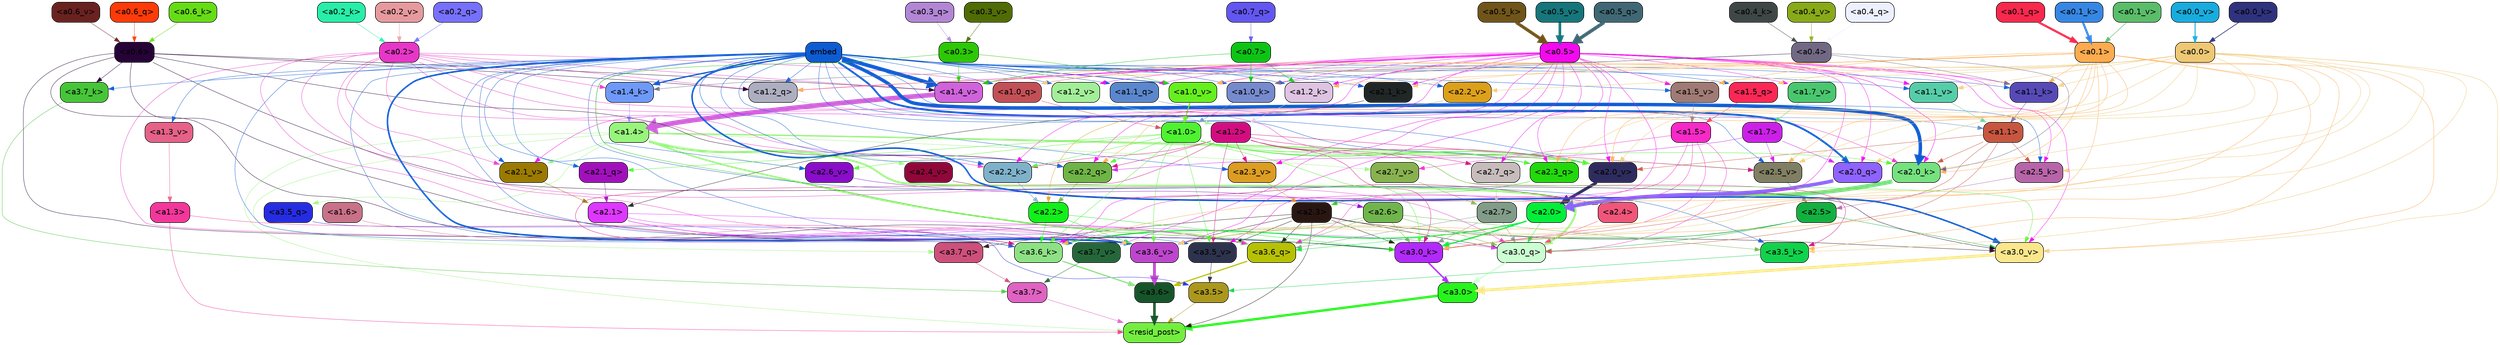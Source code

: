 strict digraph "" {
	graph [bgcolor=transparent,
		layout=dot,
		overlap=false,
		splines=true
	];
	"<a3.7>"	[color=black,
		fillcolor="#e062c2",
		fontname=Helvetica,
		shape=box,
		style="filled, rounded"];
	"<resid_post>"	[color=black,
		fillcolor="#73ee40",
		fontname=Helvetica,
		shape=box,
		style="filled, rounded"];
	"<a3.7>" -> "<resid_post>"	[color="#e062c2",
		penwidth=0.6239100098609924];
	"<a3.6>"	[color=black,
		fillcolor="#165429",
		fontname=Helvetica,
		shape=box,
		style="filled, rounded"];
	"<a3.6>" -> "<resid_post>"	[color="#165429",
		penwidth=4.569062113761902];
	"<a3.5>"	[color=black,
		fillcolor="#ab971d",
		fontname=Helvetica,
		shape=box,
		style="filled, rounded"];
	"<a3.5>" -> "<resid_post>"	[color="#ab971d",
		penwidth=0.6];
	"<a3.0>"	[color=black,
		fillcolor="#28f41d",
		fontname=Helvetica,
		shape=box,
		style="filled, rounded"];
	"<a3.0>" -> "<resid_post>"	[color="#28f41d",
		penwidth=4.283544182777405];
	"<a2.3>"	[color=black,
		fillcolor="#281613",
		fontname=Helvetica,
		shape=box,
		style="filled, rounded"];
	"<a2.3>" -> "<resid_post>"	[color="#281613",
		penwidth=0.6];
	"<a3.7_q>"	[color=black,
		fillcolor="#cd507b",
		fontname=Helvetica,
		shape=box,
		style="filled, rounded"];
	"<a2.3>" -> "<a3.7_q>"	[color="#281613",
		penwidth=0.6];
	"<a3.6_q>"	[color=black,
		fillcolor="#b6c104",
		fontname=Helvetica,
		shape=box,
		style="filled, rounded"];
	"<a2.3>" -> "<a3.6_q>"	[color="#281613",
		penwidth=0.6];
	"<a3.0_q>"	[color=black,
		fillcolor="#cbfed1",
		fontname=Helvetica,
		shape=box,
		style="filled, rounded"];
	"<a2.3>" -> "<a3.0_q>"	[color="#281613",
		penwidth=0.6];
	"<a3.0_k>"	[color=black,
		fillcolor="#b12afa",
		fontname=Helvetica,
		shape=box,
		style="filled, rounded"];
	"<a2.3>" -> "<a3.0_k>"	[color="#281613",
		penwidth=0.6];
	"<a3.6_v>"	[color=black,
		fillcolor="#bd47cc",
		fontname=Helvetica,
		shape=box,
		style="filled, rounded"];
	"<a2.3>" -> "<a3.6_v>"	[color="#281613",
		penwidth=0.6];
	"<a3.5_v>"	[color=black,
		fillcolor="#2d324d",
		fontname=Helvetica,
		shape=box,
		style="filled, rounded"];
	"<a2.3>" -> "<a3.5_v>"	[color="#281613",
		penwidth=0.6];
	"<a3.0_v>"	[color=black,
		fillcolor="#fae78c",
		fontname=Helvetica,
		shape=box,
		style="filled, rounded"];
	"<a2.3>" -> "<a3.0_v>"	[color="#281613",
		penwidth=0.6];
	"<a1.4>"	[color=black,
		fillcolor="#98f57c",
		fontname=Helvetica,
		shape=box,
		style="filled, rounded"];
	"<a1.4>" -> "<resid_post>"	[color="#98f57c",
		penwidth=0.6];
	"<a1.4>" -> "<a3.7_q>"	[color="#98f57c",
		penwidth=0.6];
	"<a1.4>" -> "<a3.6_q>"	[color="#98f57c",
		penwidth=2.7934007048606873];
	"<a3.5_q>"	[color=black,
		fillcolor="#262ce1",
		fontname=Helvetica,
		shape=box,
		style="filled, rounded"];
	"<a1.4>" -> "<a3.5_q>"	[color="#98f57c",
		penwidth=0.6];
	"<a1.4>" -> "<a3.0_q>"	[color="#98f57c",
		penwidth=3.340754985809326];
	"<a2.3_q>"	[color=black,
		fillcolor="#23d80c",
		fontname=Helvetica,
		shape=box,
		style="filled, rounded"];
	"<a1.4>" -> "<a2.3_q>"	[color="#98f57c",
		penwidth=0.6];
	"<a2.7_v>"	[color=black,
		fillcolor="#88b14f",
		fontname=Helvetica,
		shape=box,
		style="filled, rounded"];
	"<a1.4>" -> "<a2.7_v>"	[color="#98f57c",
		penwidth=0.6];
	"<a2.6_v>"	[color=black,
		fillcolor="#890dca",
		fontname=Helvetica,
		shape=box,
		style="filled, rounded"];
	"<a1.4>" -> "<a2.6_v>"	[color="#98f57c",
		penwidth=0.6];
	"<a2.5_v>"	[color=black,
		fillcolor="#807f63",
		fontname=Helvetica,
		shape=box,
		style="filled, rounded"];
	"<a1.4>" -> "<a2.5_v>"	[color="#98f57c",
		penwidth=0.6];
	"<a2.4_v>"	[color=black,
		fillcolor="#91073a",
		fontname=Helvetica,
		shape=box,
		style="filled, rounded"];
	"<a1.4>" -> "<a2.4_v>"	[color="#98f57c",
		penwidth=0.6];
	"<a2.1_v>"	[color=black,
		fillcolor="#9a7a01",
		fontname=Helvetica,
		shape=box,
		style="filled, rounded"];
	"<a1.4>" -> "<a2.1_v>"	[color="#98f57c",
		penwidth=0.6];
	"<a2.0_v>"	[color=black,
		fillcolor="#2e2c5e",
		fontname=Helvetica,
		shape=box,
		style="filled, rounded"];
	"<a1.4>" -> "<a2.0_v>"	[color="#98f57c",
		penwidth=2.268759250640869];
	"<a1.3>"	[color=black,
		fillcolor="#f4379b",
		fontname=Helvetica,
		shape=box,
		style="filled, rounded"];
	"<a1.3>" -> "<resid_post>"	[color="#f4379b",
		penwidth=0.6];
	"<a1.3>" -> "<a3.6_v>"	[color="#f4379b",
		penwidth=0.6];
	"<a3.7_q>" -> "<a3.7>"	[color="#cd507b",
		penwidth=0.6];
	"<a3.6_q>" -> "<a3.6>"	[color="#b6c104",
		penwidth=2.0347584784030914];
	"<a3.5_q>" -> "<a3.5>"	[color="#262ce1",
		penwidth=0.6];
	"<a3.0_q>" -> "<a3.0>"	[color="#cbfed1",
		penwidth=2.8635367155075073];
	"<a3.7_k>"	[color=black,
		fillcolor="#46c538",
		fontname=Helvetica,
		shape=box,
		style="filled, rounded"];
	"<a3.7_k>" -> "<a3.7>"	[color="#46c538",
		penwidth=0.6];
	"<a3.6_k>"	[color=black,
		fillcolor="#8de185",
		fontname=Helvetica,
		shape=box,
		style="filled, rounded"];
	"<a3.6_k>" -> "<a3.6>"	[color="#8de185",
		penwidth=2.1760786175727844];
	"<a3.5_k>"	[color=black,
		fillcolor="#11d24c",
		fontname=Helvetica,
		shape=box,
		style="filled, rounded"];
	"<a3.5_k>" -> "<a3.5>"	[color="#11d24c",
		penwidth=0.6];
	"<a3.0_k>" -> "<a3.0>"	[color="#b12afa",
		penwidth=2.632905662059784];
	"<a3.7_v>"	[color=black,
		fillcolor="#25673a",
		fontname=Helvetica,
		shape=box,
		style="filled, rounded"];
	"<a3.7_v>" -> "<a3.7>"	[color="#25673a",
		penwidth=0.6];
	"<a3.6_v>" -> "<a3.6>"	[color="#bd47cc",
		penwidth=4.981305837631226];
	"<a3.5_v>" -> "<a3.5>"	[color="#2d324d",
		penwidth=0.6];
	"<a3.0_v>" -> "<a3.0>"	[color="#fae78c",
		penwidth=5.168330669403076];
	"<a2.7>"	[color=black,
		fillcolor="#819c88",
		fontname=Helvetica,
		shape=box,
		style="filled, rounded"];
	"<a2.7>" -> "<a3.6_q>"	[color="#819c88",
		penwidth=0.6];
	"<a2.7>" -> "<a3.0_q>"	[color="#819c88",
		penwidth=0.6];
	"<a2.7>" -> "<a3.0_k>"	[color="#819c88",
		penwidth=0.6];
	"<a2.6>"	[color=black,
		fillcolor="#70b54c",
		fontname=Helvetica,
		shape=box,
		style="filled, rounded"];
	"<a2.6>" -> "<a3.6_q>"	[color="#70b54c",
		penwidth=0.6];
	"<a2.6>" -> "<a3.0_q>"	[color="#70b54c",
		penwidth=0.6];
	"<a2.6>" -> "<a3.6_k>"	[color="#70b54c",
		penwidth=0.6];
	"<a2.6>" -> "<a3.5_k>"	[color="#70b54c",
		penwidth=0.6];
	"<a2.6>" -> "<a3.0_k>"	[color="#70b54c",
		penwidth=0.6];
	"<a2.1>"	[color=black,
		fillcolor="#de37ff",
		fontname=Helvetica,
		shape=box,
		style="filled, rounded"];
	"<a2.1>" -> "<a3.6_q>"	[color="#de37ff",
		penwidth=0.6];
	"<a2.1>" -> "<a3.0_q>"	[color="#de37ff",
		penwidth=0.6];
	"<a2.1>" -> "<a3.6_k>"	[color="#de37ff",
		penwidth=0.6];
	"<a2.1>" -> "<a3.0_k>"	[color="#de37ff",
		penwidth=0.6];
	"<a2.1>" -> "<a3.7_v>"	[color="#de37ff",
		penwidth=0.6];
	"<a2.1>" -> "<a3.6_v>"	[color="#de37ff",
		penwidth=0.6];
	"<a2.0>"	[color=black,
		fillcolor="#02ee38",
		fontname=Helvetica,
		shape=box,
		style="filled, rounded"];
	"<a2.0>" -> "<a3.6_q>"	[color="#02ee38",
		penwidth=0.6];
	"<a2.0>" -> "<a3.0_q>"	[color="#02ee38",
		penwidth=0.6];
	"<a2.0>" -> "<a3.6_k>"	[color="#02ee38",
		penwidth=1.6382827460765839];
	"<a2.0>" -> "<a3.0_k>"	[color="#02ee38",
		penwidth=2.161143198609352];
	"<a1.5>"	[color=black,
		fillcolor="#f729c7",
		fontname=Helvetica,
		shape=box,
		style="filled, rounded"];
	"<a1.5>" -> "<a3.6_q>"	[color="#f729c7",
		penwidth=0.6];
	"<a1.5>" -> "<a3.0_q>"	[color="#f729c7",
		penwidth=0.6];
	"<a1.5>" -> "<a3.6_k>"	[color="#f729c7",
		penwidth=0.6];
	"<a1.5>" -> "<a3.0_k>"	[color="#f729c7",
		penwidth=0.6];
	"<a1.5>" -> "<a2.7_v>"	[color="#f729c7",
		penwidth=0.6];
	"<a0.2>"	[color=black,
		fillcolor="#e737c8",
		fontname=Helvetica,
		shape=box,
		style="filled, rounded"];
	"<a0.2>" -> "<a3.6_q>"	[color="#e737c8",
		penwidth=0.6];
	"<a0.2>" -> "<a3.0_q>"	[color="#e737c8",
		penwidth=0.6];
	"<a0.2>" -> "<a3.6_k>"	[color="#e737c8",
		penwidth=0.6];
	"<a0.2>" -> "<a3.0_k>"	[color="#e737c8",
		penwidth=0.6];
	"<a2.2_q>"	[color=black,
		fillcolor="#6fb446",
		fontname=Helvetica,
		shape=box,
		style="filled, rounded"];
	"<a0.2>" -> "<a2.2_q>"	[color="#e737c8",
		penwidth=0.6];
	"<a2.2_k>"	[color=black,
		fillcolor="#7fb2ca",
		fontname=Helvetica,
		shape=box,
		style="filled, rounded"];
	"<a0.2>" -> "<a2.2_k>"	[color="#e737c8",
		penwidth=0.6];
	"<a2.0_k>"	[color=black,
		fillcolor="#76e17f",
		fontname=Helvetica,
		shape=box,
		style="filled, rounded"];
	"<a0.2>" -> "<a2.0_k>"	[color="#e737c8",
		penwidth=0.6];
	"<a0.2>" -> "<a2.1_v>"	[color="#e737c8",
		penwidth=0.6];
	"<a0.2>" -> "<a2.0_v>"	[color="#e737c8",
		penwidth=0.6];
	"<a1.2_q>"	[color=black,
		fillcolor="#aeaec1",
		fontname=Helvetica,
		shape=box,
		style="filled, rounded"];
	"<a0.2>" -> "<a1.2_q>"	[color="#e737c8",
		penwidth=0.6];
	"<a1.0_q>"	[color=black,
		fillcolor="#c25056",
		fontname=Helvetica,
		shape=box,
		style="filled, rounded"];
	"<a0.2>" -> "<a1.0_q>"	[color="#e737c8",
		penwidth=0.6];
	"<a1.4_k>"	[color=black,
		fillcolor="#6e99f9",
		fontname=Helvetica,
		shape=box,
		style="filled, rounded"];
	"<a0.2>" -> "<a1.4_k>"	[color="#e737c8",
		penwidth=0.6];
	"<a1.4_v>"	[color=black,
		fillcolor="#d063dc",
		fontname=Helvetica,
		shape=box,
		style="filled, rounded"];
	"<a0.2>" -> "<a1.4_v>"	[color="#e737c8",
		penwidth=0.6];
	"<a2.5>"	[color=black,
		fillcolor="#12b040",
		fontname=Helvetica,
		shape=box,
		style="filled, rounded"];
	"<a2.5>" -> "<a3.0_q>"	[color="#12b040",
		penwidth=0.6];
	"<a2.5>" -> "<a3.0_k>"	[color="#12b040",
		penwidth=0.6];
	"<a2.5>" -> "<a3.6_v>"	[color="#12b040",
		penwidth=0.6];
	"<a2.5>" -> "<a3.0_v>"	[color="#12b040",
		penwidth=0.6];
	"<a2.4>"	[color=black,
		fillcolor="#f0557a",
		fontname=Helvetica,
		shape=box,
		style="filled, rounded"];
	"<a2.4>" -> "<a3.0_q>"	[color="#f0557a",
		penwidth=0.6];
	"<a1.1>"	[color=black,
		fillcolor="#c75640",
		fontname=Helvetica,
		shape=box,
		style="filled, rounded"];
	"<a1.1>" -> "<a3.0_q>"	[color="#c75640",
		penwidth=0.6];
	"<a1.1>" -> "<a3.0_k>"	[color="#c75640",
		penwidth=0.6];
	"<a2.5_k>"	[color=black,
		fillcolor="#b765a8",
		fontname=Helvetica,
		shape=box,
		style="filled, rounded"];
	"<a1.1>" -> "<a2.5_k>"	[color="#c75640",
		penwidth=0.6];
	"<a1.1>" -> "<a2.0_k>"	[color="#c75640",
		penwidth=0.6];
	"<a1.1>" -> "<a2.0_v>"	[color="#c75640",
		penwidth=0.6];
	"<a0.6>"	[color=black,
		fillcolor="#250337",
		fontname=Helvetica,
		shape=box,
		style="filled, rounded"];
	"<a0.6>" -> "<a3.7_k>"	[color="#250337",
		penwidth=0.6];
	"<a0.6>" -> "<a3.6_k>"	[color="#250337",
		penwidth=0.6];
	"<a0.6>" -> "<a3.0_k>"	[color="#250337",
		penwidth=0.6];
	"<a0.6>" -> "<a3.6_v>"	[color="#250337",
		penwidth=0.6];
	"<a0.6>" -> "<a3.0_v>"	[color="#250337",
		penwidth=0.6];
	"<a0.6>" -> "<a2.2_q>"	[color="#250337",
		penwidth=0.6];
	"<a0.6>" -> "<a1.2_q>"	[color="#250337",
		penwidth=0.6];
	"<a0.6>" -> "<a1.4_v>"	[color="#250337",
		penwidth=0.6];
	embed	[color=black,
		fillcolor="#0e5cd3",
		fontname=Helvetica,
		shape=box,
		style="filled, rounded"];
	embed -> "<a3.7_k>"	[color="#0e5cd3",
		penwidth=0.6];
	embed -> "<a3.6_k>"	[color="#0e5cd3",
		penwidth=0.6];
	embed -> "<a3.5_k>"	[color="#0e5cd3",
		penwidth=0.6];
	embed -> "<a3.0_k>"	[color="#0e5cd3",
		penwidth=0.6];
	embed -> "<a3.7_v>"	[color="#0e5cd3",
		penwidth=0.6];
	embed -> "<a3.6_v>"	[color="#0e5cd3",
		penwidth=2.7825746536254883];
	embed -> "<a3.5_v>"	[color="#0e5cd3",
		penwidth=0.6];
	embed -> "<a3.0_v>"	[color="#0e5cd3",
		penwidth=2.6950180530548096];
	embed -> "<a2.3_q>"	[color="#0e5cd3",
		penwidth=0.6];
	embed -> "<a2.2_q>"	[color="#0e5cd3",
		penwidth=0.6];
	"<a2.1_q>"	[color=black,
		fillcolor="#a210bd",
		fontname=Helvetica,
		shape=box,
		style="filled, rounded"];
	embed -> "<a2.1_q>"	[color="#0e5cd3",
		penwidth=0.6];
	"<a2.0_q>"	[color=black,
		fillcolor="#8e63fe",
		fontname=Helvetica,
		shape=box,
		style="filled, rounded"];
	embed -> "<a2.0_q>"	[color="#0e5cd3",
		penwidth=3.305941343307495];
	embed -> "<a2.5_k>"	[color="#0e5cd3",
		penwidth=0.6];
	embed -> "<a2.2_k>"	[color="#0e5cd3",
		penwidth=0.6698317527770996];
	"<a2.1_k>"	[color=black,
		fillcolor="#212627",
		fontname=Helvetica,
		shape=box,
		style="filled, rounded"];
	embed -> "<a2.1_k>"	[color="#0e5cd3",
		penwidth=0.6];
	embed -> "<a2.0_k>"	[color="#0e5cd3",
		penwidth=6.12570995092392];
	embed -> "<a2.6_v>"	[color="#0e5cd3",
		penwidth=0.6];
	embed -> "<a2.5_v>"	[color="#0e5cd3",
		penwidth=0.6];
	"<a2.3_v>"	[color=black,
		fillcolor="#dc9d22",
		fontname=Helvetica,
		shape=box,
		style="filled, rounded"];
	embed -> "<a2.3_v>"	[color="#0e5cd3",
		penwidth=0.6];
	"<a2.2_v>"	[color=black,
		fillcolor="#dda01b",
		fontname=Helvetica,
		shape=box,
		style="filled, rounded"];
	embed -> "<a2.2_v>"	[color="#0e5cd3",
		penwidth=0.6];
	embed -> "<a2.1_v>"	[color="#0e5cd3",
		penwidth=0.6];
	embed -> "<a2.0_v>"	[color="#0e5cd3",
		penwidth=0.6];
	"<a1.5_q>"	[color=black,
		fillcolor="#fb2856",
		fontname=Helvetica,
		shape=box,
		style="filled, rounded"];
	embed -> "<a1.5_q>"	[color="#0e5cd3",
		penwidth=0.6];
	embed -> "<a1.2_q>"	[color="#0e5cd3",
		penwidth=0.6087074279785156];
	"<a1.1_q>"	[color=black,
		fillcolor="#5a87cd",
		fontname=Helvetica,
		shape=box,
		style="filled, rounded"];
	embed -> "<a1.1_q>"	[color="#0e5cd3",
		penwidth=0.6];
	embed -> "<a1.0_q>"	[color="#0e5cd3",
		penwidth=0.6];
	embed -> "<a1.4_k>"	[color="#0e5cd3",
		penwidth=2.1858973503112793];
	"<a1.2_k>"	[color=black,
		fillcolor="#dec3e2",
		fontname=Helvetica,
		shape=box,
		style="filled, rounded"];
	embed -> "<a1.2_k>"	[color="#0e5cd3",
		penwidth=0.6];
	"<a1.1_k>"	[color=black,
		fillcolor="#574ab7",
		fontname=Helvetica,
		shape=box,
		style="filled, rounded"];
	embed -> "<a1.1_k>"	[color="#0e5cd3",
		penwidth=0.6];
	"<a1.0_k>"	[color=black,
		fillcolor="#768ace",
		fontname=Helvetica,
		shape=box,
		style="filled, rounded"];
	embed -> "<a1.0_k>"	[color="#0e5cd3",
		penwidth=0.6];
	"<a1.5_v>"	[color=black,
		fillcolor="#a07b75",
		fontname=Helvetica,
		shape=box,
		style="filled, rounded"];
	embed -> "<a1.5_v>"	[color="#0e5cd3",
		penwidth=0.6];
	embed -> "<a1.4_v>"	[color="#0e5cd3",
		penwidth=6.590077131986618];
	"<a1.3_v>"	[color=black,
		fillcolor="#e56187",
		fontname=Helvetica,
		shape=box,
		style="filled, rounded"];
	embed -> "<a1.3_v>"	[color="#0e5cd3",
		penwidth=0.6];
	"<a1.2_v>"	[color=black,
		fillcolor="#a3ee99",
		fontname=Helvetica,
		shape=box,
		style="filled, rounded"];
	embed -> "<a1.2_v>"	[color="#0e5cd3",
		penwidth=0.6];
	"<a1.1_v>"	[color=black,
		fillcolor="#56cda9",
		fontname=Helvetica,
		shape=box,
		style="filled, rounded"];
	embed -> "<a1.1_v>"	[color="#0e5cd3",
		penwidth=0.6];
	"<a1.0_v>"	[color=black,
		fillcolor="#66ef1f",
		fontname=Helvetica,
		shape=box,
		style="filled, rounded"];
	embed -> "<a1.0_v>"	[color="#0e5cd3",
		penwidth=1.2076449394226074];
	"<a2.2>"	[color=black,
		fillcolor="#13ef19",
		fontname=Helvetica,
		shape=box,
		style="filled, rounded"];
	"<a2.2>" -> "<a3.6_k>"	[color="#13ef19",
		penwidth=0.6];
	"<a2.2>" -> "<a3.0_k>"	[color="#13ef19",
		penwidth=0.6];
	"<a2.2>" -> "<a3.6_v>"	[color="#13ef19",
		penwidth=0.6];
	"<a1.6>"	[color=black,
		fillcolor="#c87188",
		fontname=Helvetica,
		shape=box,
		style="filled, rounded"];
	"<a1.6>" -> "<a3.6_k>"	[color="#c87188",
		penwidth=0.6];
	"<a1.2>"	[color=black,
		fillcolor="#d30d81",
		fontname=Helvetica,
		shape=box,
		style="filled, rounded"];
	"<a1.2>" -> "<a3.6_k>"	[color="#d30d81",
		penwidth=0.6];
	"<a1.2>" -> "<a3.5_k>"	[color="#d30d81",
		penwidth=0.6];
	"<a1.2>" -> "<a3.0_k>"	[color="#d30d81",
		penwidth=0.6];
	"<a1.2>" -> "<a3.5_v>"	[color="#d30d81",
		penwidth=0.6];
	"<a2.7_q>"	[color=black,
		fillcolor="#c7bcbc",
		fontname=Helvetica,
		shape=box,
		style="filled, rounded"];
	"<a1.2>" -> "<a2.7_q>"	[color="#d30d81",
		penwidth=0.6];
	"<a1.2>" -> "<a2.2_q>"	[color="#d30d81",
		penwidth=0.6];
	"<a1.2>" -> "<a2.2_k>"	[color="#d30d81",
		penwidth=0.6];
	"<a1.2>" -> "<a2.5_v>"	[color="#d30d81",
		penwidth=0.6];
	"<a1.2>" -> "<a2.3_v>"	[color="#d30d81",
		penwidth=0.6];
	"<a1.2>" -> "<a2.0_v>"	[color="#d30d81",
		penwidth=0.6];
	"<a1.0>"	[color=black,
		fillcolor="#4ff231",
		fontname=Helvetica,
		shape=box,
		style="filled, rounded"];
	"<a1.0>" -> "<a3.6_k>"	[color="#4ff231",
		penwidth=0.6];
	"<a1.0>" -> "<a3.0_k>"	[color="#4ff231",
		penwidth=0.6];
	"<a1.0>" -> "<a3.6_v>"	[color="#4ff231",
		penwidth=0.6];
	"<a1.0>" -> "<a3.5_v>"	[color="#4ff231",
		penwidth=0.6];
	"<a1.0>" -> "<a3.0_v>"	[color="#4ff231",
		penwidth=0.6];
	"<a1.0>" -> "<a2.3_q>"	[color="#4ff231",
		penwidth=0.6];
	"<a1.0>" -> "<a2.2_q>"	[color="#4ff231",
		penwidth=0.6];
	"<a1.0>" -> "<a2.1_q>"	[color="#4ff231",
		penwidth=0.6];
	"<a1.0>" -> "<a2.2_k>"	[color="#4ff231",
		penwidth=0.6];
	"<a1.0>" -> "<a2.0_k>"	[color="#4ff231",
		penwidth=0.6];
	"<a1.0>" -> "<a2.6_v>"	[color="#4ff231",
		penwidth=0.6];
	"<a1.0>" -> "<a2.0_v>"	[color="#4ff231",
		penwidth=1.2213096618652344];
	"<a0.5>"	[color=black,
		fillcolor="#f30aee",
		fontname=Helvetica,
		shape=box,
		style="filled, rounded"];
	"<a0.5>" -> "<a3.6_k>"	[color="#f30aee",
		penwidth=0.6];
	"<a0.5>" -> "<a3.7_v>"	[color="#f30aee",
		penwidth=0.6];
	"<a0.5>" -> "<a3.6_v>"	[color="#f30aee",
		penwidth=0.6];
	"<a0.5>" -> "<a3.5_v>"	[color="#f30aee",
		penwidth=0.6];
	"<a0.5>" -> "<a3.0_v>"	[color="#f30aee",
		penwidth=0.6];
	"<a0.5>" -> "<a2.7_q>"	[color="#f30aee",
		penwidth=0.6];
	"<a0.5>" -> "<a2.3_q>"	[color="#f30aee",
		penwidth=0.6];
	"<a0.5>" -> "<a2.2_q>"	[color="#f30aee",
		penwidth=0.6];
	"<a0.5>" -> "<a2.0_q>"	[color="#f30aee",
		penwidth=0.6];
	"<a0.5>" -> "<a2.5_k>"	[color="#f30aee",
		penwidth=0.6];
	"<a0.5>" -> "<a2.2_k>"	[color="#f30aee",
		penwidth=0.6];
	"<a0.5>" -> "<a2.1_k>"	[color="#f30aee",
		penwidth=0.6];
	"<a0.5>" -> "<a2.0_k>"	[color="#f30aee",
		penwidth=0.6900839805603027];
	"<a0.5>" -> "<a2.3_v>"	[color="#f30aee",
		penwidth=0.6];
	"<a0.5>" -> "<a2.1_v>"	[color="#f30aee",
		penwidth=0.6];
	"<a0.5>" -> "<a2.0_v>"	[color="#f30aee",
		penwidth=0.6];
	"<a0.5>" -> "<a1.2_q>"	[color="#f30aee",
		penwidth=0.6];
	"<a0.5>" -> "<a1.1_q>"	[color="#f30aee",
		penwidth=0.6];
	"<a0.5>" -> "<a1.0_q>"	[color="#f30aee",
		penwidth=0.6];
	"<a0.5>" -> "<a1.2_k>"	[color="#f30aee",
		penwidth=0.6];
	"<a0.5>" -> "<a1.1_k>"	[color="#f30aee",
		penwidth=0.6];
	"<a0.5>" -> "<a1.0_k>"	[color="#f30aee",
		penwidth=0.6];
	"<a1.7_v>"	[color=black,
		fillcolor="#49c76f",
		fontname=Helvetica,
		shape=box,
		style="filled, rounded"];
	"<a0.5>" -> "<a1.7_v>"	[color="#f30aee",
		penwidth=0.6];
	"<a0.5>" -> "<a1.5_v>"	[color="#f30aee",
		penwidth=0.6];
	"<a0.5>" -> "<a1.4_v>"	[color="#f30aee",
		penwidth=0.9985027313232422];
	"<a0.5>" -> "<a1.2_v>"	[color="#f30aee",
		penwidth=0.6];
	"<a0.5>" -> "<a1.1_v>"	[color="#f30aee",
		penwidth=0.6];
	"<a0.5>" -> "<a1.0_v>"	[color="#f30aee",
		penwidth=0.6];
	"<a0.1>"	[color=black,
		fillcolor="#fcab4f",
		fontname=Helvetica,
		shape=box,
		style="filled, rounded"];
	"<a0.1>" -> "<a3.6_k>"	[color="#fcab4f",
		penwidth=0.6];
	"<a0.1>" -> "<a3.5_k>"	[color="#fcab4f",
		penwidth=0.6];
	"<a0.1>" -> "<a3.0_k>"	[color="#fcab4f",
		penwidth=0.6];
	"<a0.1>" -> "<a3.6_v>"	[color="#fcab4f",
		penwidth=0.6];
	"<a0.1>" -> "<a3.0_v>"	[color="#fcab4f",
		penwidth=0.6];
	"<a0.1>" -> "<a2.3_q>"	[color="#fcab4f",
		penwidth=0.6];
	"<a0.1>" -> "<a2.2_q>"	[color="#fcab4f",
		penwidth=0.6];
	"<a0.1>" -> "<a2.0_k>"	[color="#fcab4f",
		penwidth=0.6];
	"<a0.1>" -> "<a2.5_v>"	[color="#fcab4f",
		penwidth=0.6];
	"<a0.1>" -> "<a2.0_v>"	[color="#fcab4f",
		penwidth=0.6];
	"<a0.1>" -> "<a1.2_q>"	[color="#fcab4f",
		penwidth=0.6218185424804688];
	"<a0.1>" -> "<a1.2_k>"	[color="#fcab4f",
		penwidth=0.6];
	"<a0.1>" -> "<a1.1_k>"	[color="#fcab4f",
		penwidth=0.6];
	"<a0.1>" -> "<a1.5_v>"	[color="#fcab4f",
		penwidth=0.6];
	"<a0.1>" -> "<a1.4_v>"	[color="#fcab4f",
		penwidth=0.6];
	"<a0.1>" -> "<a1.0_v>"	[color="#fcab4f",
		penwidth=0.6];
	"<a0.0>"	[color=black,
		fillcolor="#eec874",
		fontname=Helvetica,
		shape=box,
		style="filled, rounded"];
	"<a0.0>" -> "<a3.5_k>"	[color="#eec874",
		penwidth=0.6];
	"<a0.0>" -> "<a3.7_v>"	[color="#eec874",
		penwidth=0.6];
	"<a0.0>" -> "<a3.6_v>"	[color="#eec874",
		penwidth=0.6];
	"<a0.0>" -> "<a3.0_v>"	[color="#eec874",
		penwidth=0.6];
	"<a0.0>" -> "<a2.3_q>"	[color="#eec874",
		penwidth=0.6];
	"<a0.0>" -> "<a2.0_q>"	[color="#eec874",
		penwidth=0.6];
	"<a0.0>" -> "<a2.5_k>"	[color="#eec874",
		penwidth=0.6];
	"<a0.0>" -> "<a2.1_k>"	[color="#eec874",
		penwidth=0.6];
	"<a0.0>" -> "<a2.0_k>"	[color="#eec874",
		penwidth=0.6];
	"<a0.0>" -> "<a2.5_v>"	[color="#eec874",
		penwidth=0.6];
	"<a0.0>" -> "<a2.2_v>"	[color="#eec874",
		penwidth=0.6];
	"<a0.0>" -> "<a2.0_v>"	[color="#eec874",
		penwidth=0.6];
	"<a0.0>" -> "<a1.5_q>"	[color="#eec874",
		penwidth=0.6];
	"<a0.0>" -> "<a1.0_q>"	[color="#eec874",
		penwidth=0.6];
	"<a0.0>" -> "<a1.1_k>"	[color="#eec874",
		penwidth=0.6];
	"<a0.0>" -> "<a1.4_v>"	[color="#eec874",
		penwidth=0.6];
	"<a0.0>" -> "<a1.1_v>"	[color="#eec874",
		penwidth=0.6];
	"<a0.3>"	[color=black,
		fillcolor="#2cc805",
		fontname=Helvetica,
		shape=box,
		style="filled, rounded"];
	"<a0.3>" -> "<a3.0_k>"	[color="#2cc805",
		penwidth=0.6];
	"<a0.3>" -> "<a1.4_v>"	[color="#2cc805",
		penwidth=0.6];
	"<a0.3>" -> "<a1.0_v>"	[color="#2cc805",
		penwidth=0.6];
	"<a2.7_q>" -> "<a2.7>"	[color="#c7bcbc",
		penwidth=0.6];
	"<a2.3_q>" -> "<a2.3>"	[color="#23d80c",
		penwidth=0.6];
	"<a2.2_q>" -> "<a2.2>"	[color="#6fb446",
		penwidth=0.7553567886352539];
	"<a2.1_q>" -> "<a2.1>"	[color="#a210bd",
		penwidth=0.6];
	"<a2.0_q>" -> "<a2.0>"	[color="#8e63fe",
		penwidth=6.256794691085815];
	"<a2.5_k>" -> "<a2.5>"	[color="#b765a8",
		penwidth=0.6];
	"<a2.2_k>" -> "<a2.2>"	[color="#7fb2ca",
		penwidth=0.8854708671569824];
	"<a2.1_k>" -> "<a2.1>"	[color="#212627",
		penwidth=0.6];
	"<a2.0_k>" -> "<a2.0>"	[color="#76e17f",
		penwidth=7.231504917144775];
	"<a2.7_v>" -> "<a2.7>"	[color="#88b14f",
		penwidth=0.6];
	"<a2.6_v>" -> "<a2.6>"	[color="#890dca",
		penwidth=0.6];
	"<a2.5_v>" -> "<a2.5>"	[color="#807f63",
		penwidth=0.6];
	"<a2.4_v>" -> "<a2.4>"	[color="#91073a",
		penwidth=0.6];
	"<a2.3_v>" -> "<a2.3>"	[color="#dc9d22",
		penwidth=0.6];
	"<a2.2_v>" -> "<a2.2>"	[color="#dda01b",
		penwidth=0.6];
	"<a2.1_v>" -> "<a2.1>"	[color="#9a7a01",
		penwidth=0.6];
	"<a2.0_v>" -> "<a2.0>"	[color="#2e2c5e",
		penwidth=5.231471925973892];
	"<a1.7>"	[color=black,
		fillcolor="#cc20e8",
		fontname=Helvetica,
		shape=box,
		style="filled, rounded"];
	"<a1.7>" -> "<a2.2_q>"	[color="#cc20e8",
		penwidth=0.6];
	"<a1.7>" -> "<a2.0_q>"	[color="#cc20e8",
		penwidth=0.6];
	"<a1.7>" -> "<a2.5_v>"	[color="#cc20e8",
		penwidth=0.6];
	"<a0.4>"	[color=black,
		fillcolor="#716984",
		fontname=Helvetica,
		shape=box,
		style="filled, rounded"];
	"<a0.4>" -> "<a2.0_k>"	[color="#716984",
		penwidth=0.6];
	"<a0.4>" -> "<a1.4_k>"	[color="#716984",
		penwidth=0.6];
	"<a0.4>" -> "<a1.1_k>"	[color="#716984",
		penwidth=0.6];
	"<a0.4>" -> "<a1.0_k>"	[color="#716984",
		penwidth=0.6];
	"<a1.5_q>" -> "<a1.5>"	[color="#fb2856",
		penwidth=0.6];
	"<a1.2_q>" -> "<a1.2>"	[color="#aeaec1",
		penwidth=0.6];
	"<a1.1_q>" -> "<a1.1>"	[color="#5a87cd",
		penwidth=0.6];
	"<a1.0_q>" -> "<a1.0>"	[color="#c25056",
		penwidth=0.6];
	"<a1.4_k>" -> "<a1.4>"	[color="#6e99f9",
		penwidth=0.6];
	"<a1.2_k>" -> "<a1.2>"	[color="#dec3e2",
		penwidth=0.6];
	"<a1.1_k>" -> "<a1.1>"	[color="#574ab7",
		penwidth=0.6];
	"<a1.0_k>" -> "<a1.0>"	[color="#768ace",
		penwidth=0.6];
	"<a1.7_v>" -> "<a1.7>"	[color="#49c76f",
		penwidth=0.6];
	"<a1.5_v>" -> "<a1.5>"	[color="#a07b75",
		penwidth=0.6];
	"<a1.4_v>" -> "<a1.4>"	[color="#d063dc",
		penwidth=8.36684274673462];
	"<a1.3_v>" -> "<a1.3>"	[color="#e56187",
		penwidth=0.6];
	"<a1.2_v>" -> "<a1.2>"	[color="#a3ee99",
		penwidth=0.6];
	"<a1.1_v>" -> "<a1.1>"	[color="#56cda9",
		penwidth=0.6];
	"<a1.0_v>" -> "<a1.0>"	[color="#66ef1f",
		penwidth=1.9665732383728027];
	"<a0.7>"	[color=black,
		fillcolor="#0dc415",
		fontname=Helvetica,
		shape=box,
		style="filled, rounded"];
	"<a0.7>" -> "<a1.2_k>"	[color="#0dc415",
		penwidth=0.6];
	"<a0.7>" -> "<a1.0_k>"	[color="#0dc415",
		penwidth=0.6];
	"<a0.7>" -> "<a1.4_v>"	[color="#0dc415",
		penwidth=0.6];
	"<a0.7_q>"	[color=black,
		fillcolor="#6256f1",
		fontname=Helvetica,
		shape=box,
		style="filled, rounded"];
	"<a0.7_q>" -> "<a0.7>"	[color="#6256f1",
		penwidth=0.6];
	"<a0.6_q>"	[color=black,
		fillcolor="#fc3b09",
		fontname=Helvetica,
		shape=box,
		style="filled, rounded"];
	"<a0.6_q>" -> "<a0.6>"	[color="#fc3b09",
		penwidth=0.6];
	"<a0.5_q>"	[color=black,
		fillcolor="#406874",
		fontname=Helvetica,
		shape=box,
		style="filled, rounded"];
	"<a0.5_q>" -> "<a0.5>"	[color="#406874",
		penwidth=6.156635046005249];
	"<a0.4_q>"	[color=black,
		fillcolor="#edf0fe",
		fontname=Helvetica,
		shape=box,
		style="filled, rounded"];
	"<a0.4_q>" -> "<a0.4>"	[color="#edf0fe",
		penwidth=0.6];
	"<a0.3_q>"	[color=black,
		fillcolor="#b286d5",
		fontname=Helvetica,
		shape=box,
		style="filled, rounded"];
	"<a0.3_q>" -> "<a0.3>"	[color="#b286d5",
		penwidth=0.6];
	"<a0.2_q>"	[color=black,
		fillcolor="#7770fb",
		fontname=Helvetica,
		shape=box,
		style="filled, rounded"];
	"<a0.2_q>" -> "<a0.2>"	[color="#7770fb",
		penwidth=0.6];
	"<a0.1_q>"	[color=black,
		fillcolor="#f9284d",
		fontname=Helvetica,
		shape=box,
		style="filled, rounded"];
	"<a0.1_q>" -> "<a0.1>"	[color="#f9284d",
		penwidth=3.795884132385254];
	"<a0.6_k>"	[color=black,
		fillcolor="#66dc16",
		fontname=Helvetica,
		shape=box,
		style="filled, rounded"];
	"<a0.6_k>" -> "<a0.6>"	[color="#66dc16",
		penwidth=0.6];
	"<a0.5_k>"	[color=black,
		fillcolor="#705419",
		fontname=Helvetica,
		shape=box,
		style="filled, rounded"];
	"<a0.5_k>" -> "<a0.5>"	[color="#705419",
		penwidth=5.603226900100708];
	"<a0.4_k>"	[color=black,
		fillcolor="#3e4745",
		fontname=Helvetica,
		shape=box,
		style="filled, rounded"];
	"<a0.4_k>" -> "<a0.4>"	[color="#3e4745",
		penwidth=0.6];
	"<a0.2_k>"	[color=black,
		fillcolor="#27eea9",
		fontname=Helvetica,
		shape=box,
		style="filled, rounded"];
	"<a0.2_k>" -> "<a0.2>"	[color="#27eea9",
		penwidth=0.6];
	"<a0.1_k>"	[color=black,
		fillcolor="#3687e4",
		fontname=Helvetica,
		shape=box,
		style="filled, rounded"];
	"<a0.1_k>" -> "<a0.1>"	[color="#3687e4",
		penwidth=3.7429747581481934];
	"<a0.0_k>"	[color=black,
		fillcolor="#2f327d",
		fontname=Helvetica,
		shape=box,
		style="filled, rounded"];
	"<a0.0_k>" -> "<a0.0>"	[color="#2f327d",
		penwidth=1.106727123260498];
	"<a0.6_v>"	[color=black,
		fillcolor="#692220",
		fontname=Helvetica,
		shape=box,
		style="filled, rounded"];
	"<a0.6_v>" -> "<a0.6>"	[color="#692220",
		penwidth=0.6];
	"<a0.5_v>"	[color=black,
		fillcolor="#16767b",
		fontname=Helvetica,
		shape=box,
		style="filled, rounded"];
	"<a0.5_v>" -> "<a0.5>"	[color="#16767b",
		penwidth=4.667354106903076];
	"<a0.4_v>"	[color=black,
		fillcolor="#88a918",
		fontname=Helvetica,
		shape=box,
		style="filled, rounded"];
	"<a0.4_v>" -> "<a0.4>"	[color="#88a918",
		penwidth=0.6];
	"<a0.3_v>"	[color=black,
		fillcolor="#506c05",
		fontname=Helvetica,
		shape=box,
		style="filled, rounded"];
	"<a0.3_v>" -> "<a0.3>"	[color="#506c05",
		penwidth=0.6];
	"<a0.2_v>"	[color=black,
		fillcolor="#e79a9e",
		fontname=Helvetica,
		shape=box,
		style="filled, rounded"];
	"<a0.2_v>" -> "<a0.2>"	[color="#e79a9e",
		penwidth=0.6];
	"<a0.1_v>"	[color=black,
		fillcolor="#5abd69",
		fontname=Helvetica,
		shape=box,
		style="filled, rounded"];
	"<a0.1_v>" -> "<a0.1>"	[color="#5abd69",
		penwidth=0.8298110961914062];
	"<a0.0_v>"	[color=black,
		fillcolor="#18acde",
		fontname=Helvetica,
		shape=box,
		style="filled, rounded"];
	"<a0.0_v>" -> "<a0.0>"	[color="#18acde",
		penwidth=1.7084956169128418];
}
